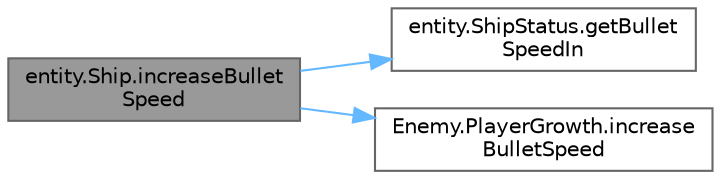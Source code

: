 digraph "entity.Ship.increaseBulletSpeed"
{
 // LATEX_PDF_SIZE
  bgcolor="transparent";
  edge [fontname=Helvetica,fontsize=10,labelfontname=Helvetica,labelfontsize=10];
  node [fontname=Helvetica,fontsize=10,shape=box,height=0.2,width=0.4];
  rankdir="LR";
  Node1 [id="Node000001",label="entity.Ship.increaseBullet\lSpeed",height=0.2,width=0.4,color="gray40", fillcolor="grey60", style="filled", fontcolor="black",tooltip=" "];
  Node1 -> Node2 [id="edge1_Node000001_Node000002",color="steelblue1",style="solid",tooltip=" "];
  Node2 [id="Node000002",label="entity.ShipStatus.getBullet\lSpeedIn",height=0.2,width=0.4,color="grey40", fillcolor="white", style="filled",URL="$classentity_1_1_ship_status.html#a751906546bbf4747e5ff8a26f1969572",tooltip=" "];
  Node1 -> Node3 [id="edge2_Node000001_Node000003",color="steelblue1",style="solid",tooltip=" "];
  Node3 [id="Node000003",label="Enemy.PlayerGrowth.increase\lBulletSpeed",height=0.2,width=0.4,color="grey40", fillcolor="white", style="filled",URL="$class_enemy_1_1_player_growth.html#aae1e510d98ab06a5ab3b77f2b6e0d1ab",tooltip=" "];
}
